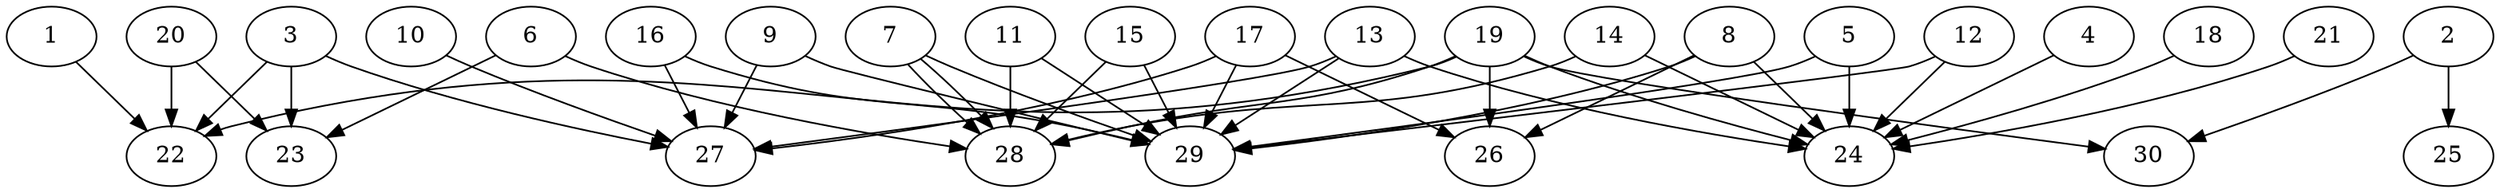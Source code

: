 // DAG automatically generated by daggen at Thu Oct  3 14:04:18 2019
// ./daggen --dot -n 30 --ccr 0.5 --fat 0.9 --regular 0.9 --density 0.5 --mindata 5242880 --maxdata 52428800 
digraph G {
  1 [size="70148096", alpha="0.17", expect_size="35074048"] 
  1 -> 22 [size ="35074048"]
  2 [size="88240128", alpha="0.01", expect_size="44120064"] 
  2 -> 25 [size ="44120064"]
  2 -> 30 [size ="44120064"]
  3 [size="77023232", alpha="0.09", expect_size="38511616"] 
  3 -> 22 [size ="38511616"]
  3 -> 23 [size ="38511616"]
  3 -> 27 [size ="38511616"]
  4 [size="80588800", alpha="0.16", expect_size="40294400"] 
  4 -> 24 [size ="40294400"]
  5 [size="86822912", alpha="0.16", expect_size="43411456"] 
  5 -> 24 [size ="43411456"]
  5 -> 29 [size ="43411456"]
  6 [size="28841984", alpha="0.18", expect_size="14420992"] 
  6 -> 23 [size ="14420992"]
  6 -> 28 [size ="14420992"]
  7 [size="96991232", alpha="0.11", expect_size="48495616"] 
  7 -> 28 [size ="48495616"]
  7 -> 28 [size ="48495616"]
  7 -> 29 [size ="48495616"]
  8 [size="81174528", alpha="0.05", expect_size="40587264"] 
  8 -> 24 [size ="40587264"]
  8 -> 26 [size ="40587264"]
  8 -> 29 [size ="40587264"]
  9 [size="13836288", alpha="0.13", expect_size="6918144"] 
  9 -> 27 [size ="6918144"]
  9 -> 29 [size ="6918144"]
  10 [size="87963648", alpha="0.05", expect_size="43981824"] 
  10 -> 27 [size ="43981824"]
  11 [size="69984256", alpha="0.03", expect_size="34992128"] 
  11 -> 28 [size ="34992128"]
  11 -> 29 [size ="34992128"]
  12 [size="54360064", alpha="0.04", expect_size="27180032"] 
  12 -> 24 [size ="27180032"]
  12 -> 29 [size ="27180032"]
  13 [size="56754176", alpha="0.02", expect_size="28377088"] 
  13 -> 24 [size ="28377088"]
  13 -> 27 [size ="28377088"]
  13 -> 29 [size ="28377088"]
  14 [size="97015808", alpha="0.11", expect_size="48507904"] 
  14 -> 24 [size ="48507904"]
  14 -> 28 [size ="48507904"]
  15 [size="76103680", alpha="0.16", expect_size="38051840"] 
  15 -> 28 [size ="38051840"]
  15 -> 29 [size ="38051840"]
  16 [size="56657920", alpha="0.00", expect_size="28328960"] 
  16 -> 27 [size ="28328960"]
  16 -> 29 [size ="28328960"]
  17 [size="48535552", alpha="0.18", expect_size="24267776"] 
  17 -> 26 [size ="24267776"]
  17 -> 27 [size ="24267776"]
  17 -> 29 [size ="24267776"]
  18 [size="100970496", alpha="0.05", expect_size="50485248"] 
  18 -> 24 [size ="50485248"]
  19 [size="29532160", alpha="0.08", expect_size="14766080"] 
  19 -> 22 [size ="14766080"]
  19 -> 24 [size ="14766080"]
  19 -> 26 [size ="14766080"]
  19 -> 28 [size ="14766080"]
  19 -> 30 [size ="14766080"]
  20 [size="92129280", alpha="0.02", expect_size="46064640"] 
  20 -> 22 [size ="46064640"]
  20 -> 23 [size ="46064640"]
  21 [size="23246848", alpha="0.08", expect_size="11623424"] 
  21 -> 24 [size ="11623424"]
  22 [size="37771264", alpha="0.10", expect_size="18885632"] 
  23 [size="57755648", alpha="0.07", expect_size="28877824"] 
  24 [size="69328896", alpha="0.18", expect_size="34664448"] 
  25 [size="25104384", alpha="0.06", expect_size="12552192"] 
  26 [size="100638720", alpha="0.18", expect_size="50319360"] 
  27 [size="102342656", alpha="0.07", expect_size="51171328"] 
  28 [size="92041216", alpha="0.12", expect_size="46020608"] 
  29 [size="21094400", alpha="0.18", expect_size="10547200"] 
  30 [size="61179904", alpha="0.20", expect_size="30589952"] 
}
